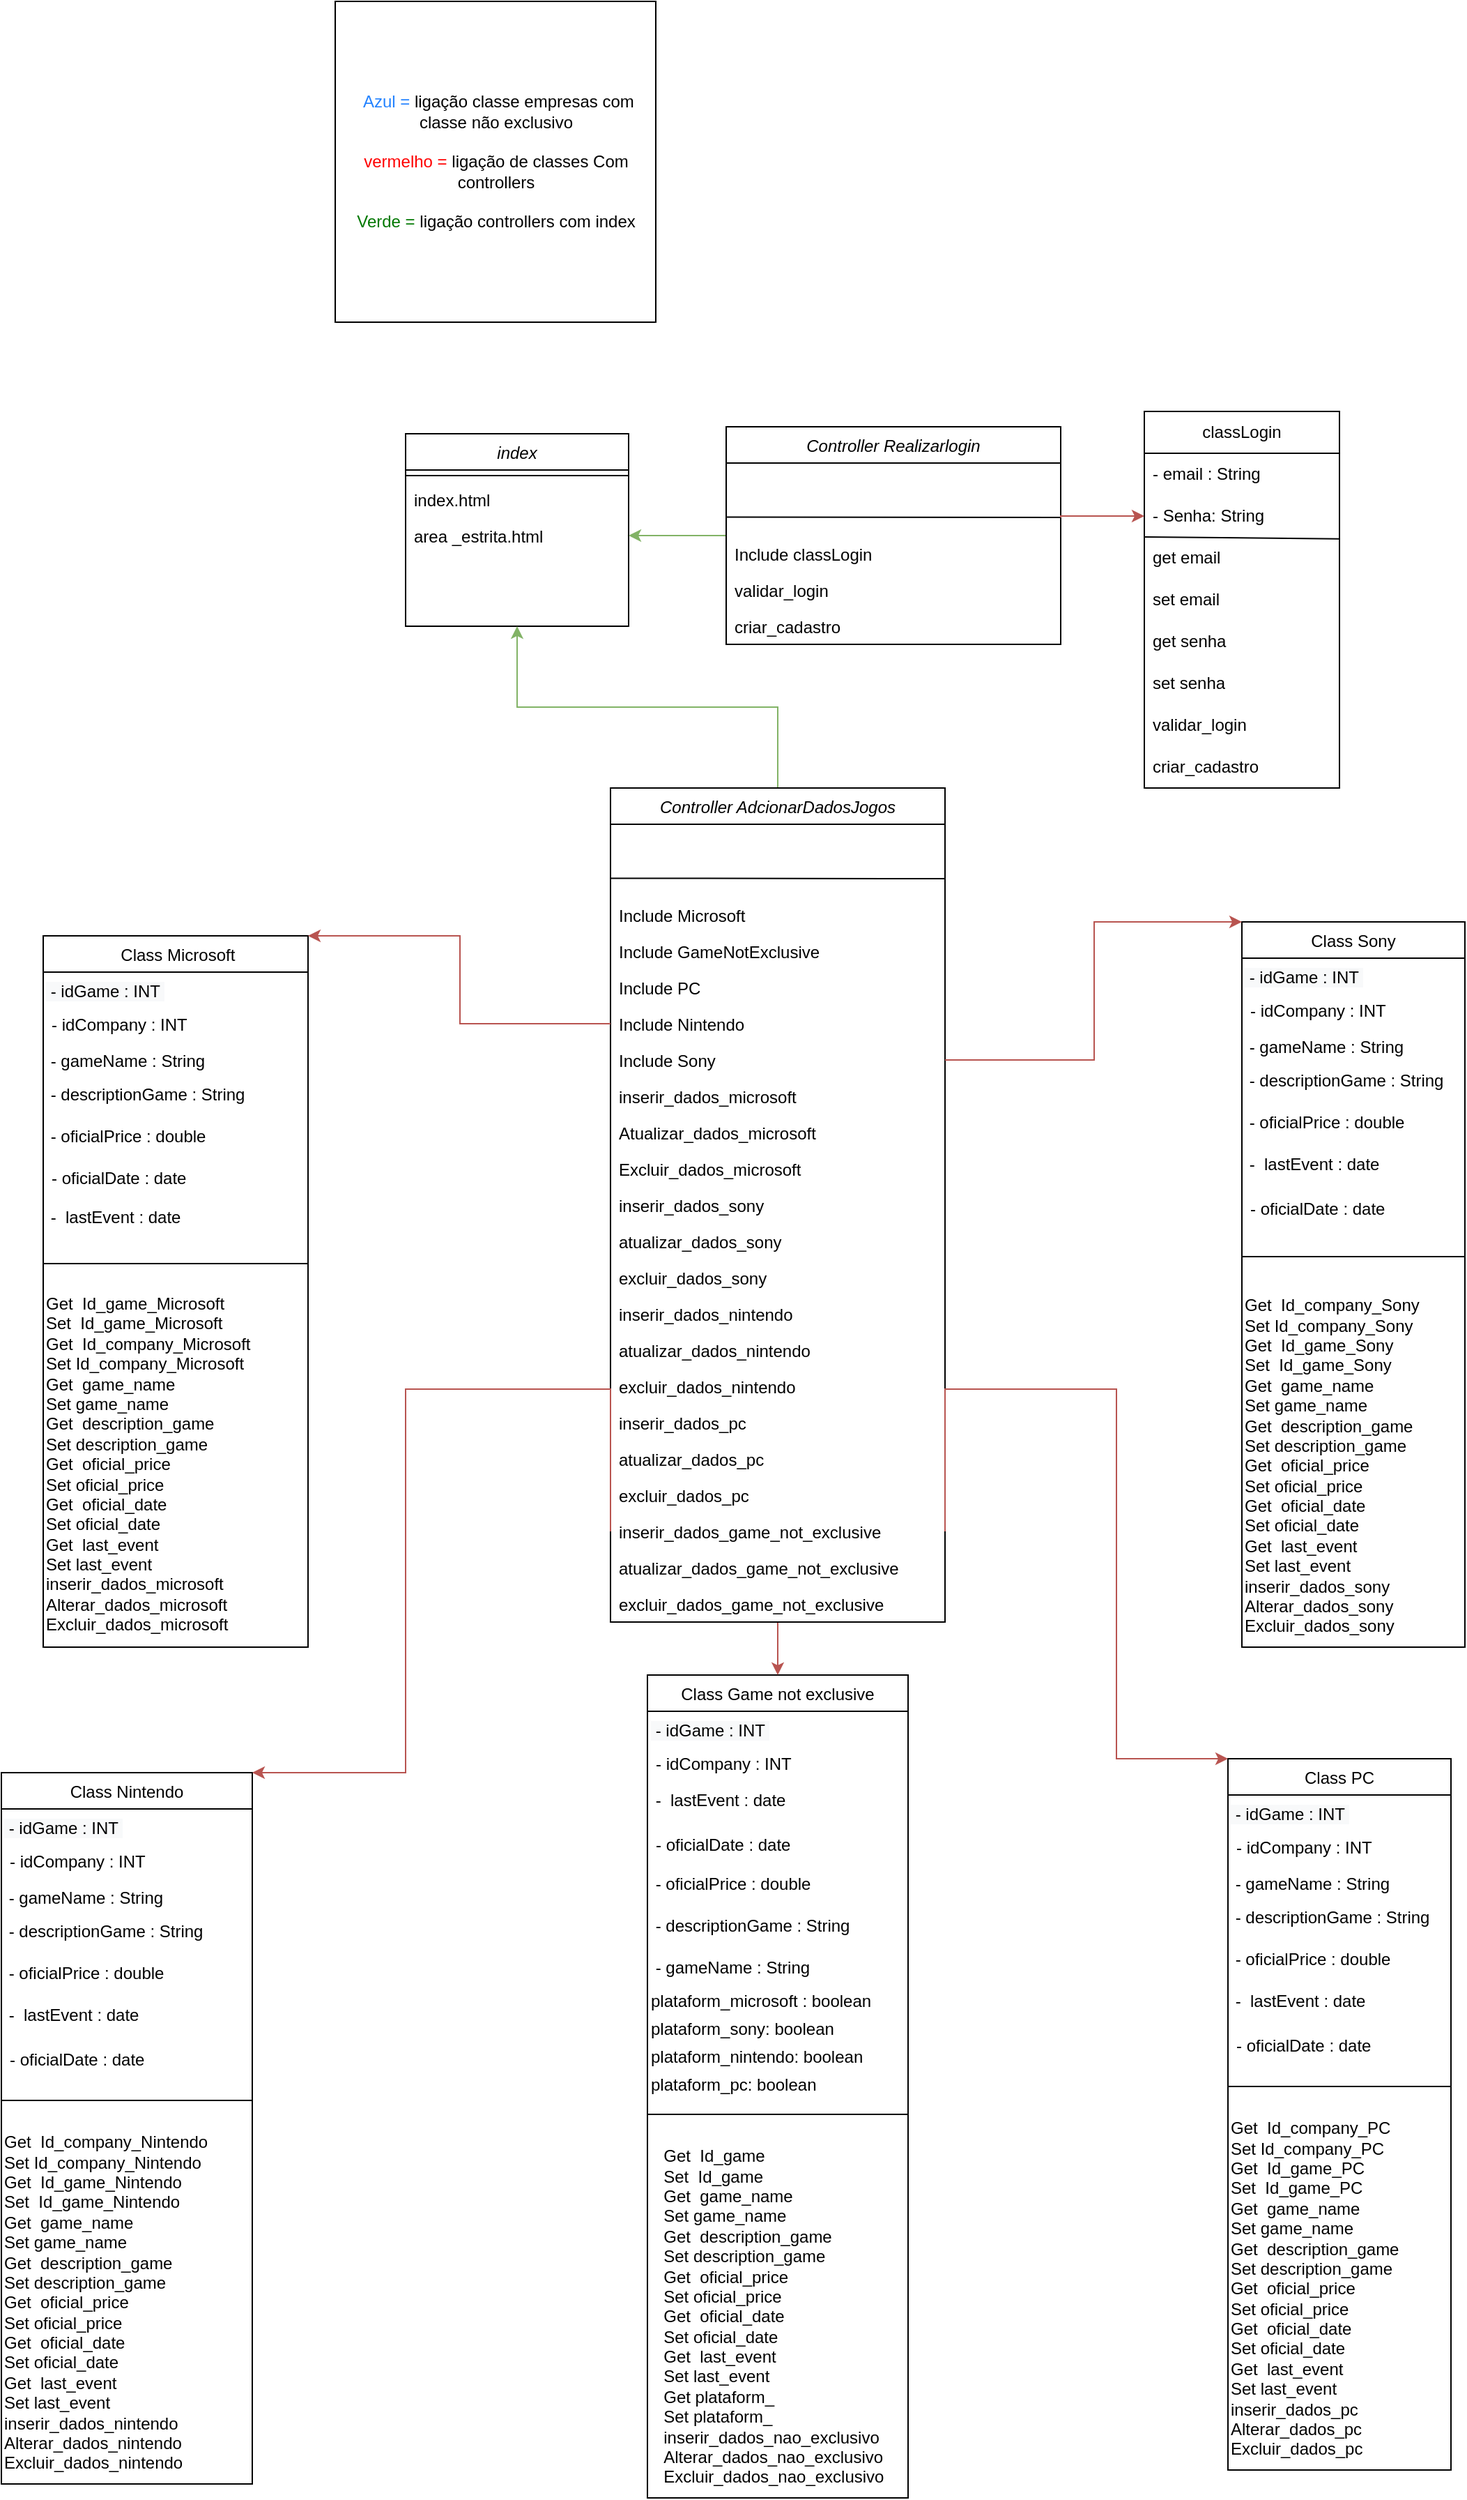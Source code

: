 <mxfile version="21.2.3" type="device">
  <diagram id="C5RBs43oDa-KdzZeNtuy" name="Page-1">
    <mxGraphModel dx="1434" dy="1965" grid="1" gridSize="10" guides="1" tooltips="1" connect="1" arrows="1" fold="1" page="1" pageScale="1" pageWidth="827" pageHeight="1169" math="0" shadow="0">
      <root>
        <mxCell id="WIyWlLk6GJQsqaUBKTNV-0" />
        <mxCell id="WIyWlLk6GJQsqaUBKTNV-1" parent="WIyWlLk6GJQsqaUBKTNV-0" />
        <mxCell id="zkfFHV4jXpPFQw0GAbJ--0" value="index" style="swimlane;fontStyle=2;align=center;verticalAlign=top;childLayout=stackLayout;horizontal=1;startSize=26;horizontalStack=0;resizeParent=1;resizeLast=0;collapsible=1;marginBottom=0;rounded=0;shadow=0;strokeWidth=1;" parent="WIyWlLk6GJQsqaUBKTNV-1" vertex="1">
          <mxGeometry x="680" y="-800" width="160" height="138" as="geometry">
            <mxRectangle x="860" y="-858" width="160" height="26" as="alternateBounds" />
          </mxGeometry>
        </mxCell>
        <mxCell id="zkfFHV4jXpPFQw0GAbJ--4" value="" style="line;html=1;strokeWidth=1;align=left;verticalAlign=middle;spacingTop=-1;spacingLeft=3;spacingRight=3;rotatable=0;labelPosition=right;points=[];portConstraint=eastwest;" parent="zkfFHV4jXpPFQw0GAbJ--0" vertex="1">
          <mxGeometry y="26" width="160" height="8" as="geometry" />
        </mxCell>
        <mxCell id="zkfFHV4jXpPFQw0GAbJ--5" value="index.html" style="text;align=left;verticalAlign=top;spacingLeft=4;spacingRight=4;overflow=hidden;rotatable=0;points=[[0,0.5],[1,0.5]];portConstraint=eastwest;" parent="zkfFHV4jXpPFQw0GAbJ--0" vertex="1">
          <mxGeometry y="34" width="160" height="26" as="geometry" />
        </mxCell>
        <mxCell id="YyFuCEUgJkDw3uB3olMP-6" value="area _estrita.html" style="text;align=left;verticalAlign=top;spacingLeft=4;spacingRight=4;overflow=hidden;rotatable=0;points=[[0,0.5],[1,0.5]];portConstraint=eastwest;" parent="zkfFHV4jXpPFQw0GAbJ--0" vertex="1">
          <mxGeometry y="60" width="160" height="26" as="geometry" />
        </mxCell>
        <mxCell id="zkfFHV4jXpPFQw0GAbJ--6" value=" Class Microsoft&#xa;" style="swimlane;fontStyle=0;align=center;verticalAlign=top;childLayout=stackLayout;horizontal=1;startSize=26;horizontalStack=0;resizeParent=1;resizeLast=0;collapsible=1;marginBottom=0;rounded=0;shadow=0;strokeWidth=1;" parent="WIyWlLk6GJQsqaUBKTNV-1" vertex="1">
          <mxGeometry x="420" y="-440" width="190" height="510" as="geometry">
            <mxRectangle x="40" y="360" width="160" height="26" as="alternateBounds" />
          </mxGeometry>
        </mxCell>
        <mxCell id="mYd6lBIoJjma-zOiciX0-0" value="&lt;span style=&quot;background-color: rgb(248, 249, 250);&quot;&gt;&amp;nbsp;- idGame : INT&amp;nbsp;&lt;/span&gt;" style="text;whiteSpace=wrap;html=1;fontColor=#000000;" parent="zkfFHV4jXpPFQw0GAbJ--6" vertex="1">
          <mxGeometry y="26" width="190" height="24" as="geometry" />
        </mxCell>
        <mxCell id="zkfFHV4jXpPFQw0GAbJ--7" value="- idCompany : INT" style="text;align=left;verticalAlign=top;spacingLeft=4;spacingRight=4;overflow=hidden;rotatable=0;points=[[0,0.5],[1,0.5]];portConstraint=eastwest;fontColor=#000000;" parent="zkfFHV4jXpPFQw0GAbJ--6" vertex="1">
          <mxGeometry y="50" width="190" height="26" as="geometry" />
        </mxCell>
        <mxCell id="mYd6lBIoJjma-zOiciX0-1" value="&amp;nbsp;- gameName : String" style="text;whiteSpace=wrap;html=1;fontColor=#000000;" parent="zkfFHV4jXpPFQw0GAbJ--6" vertex="1">
          <mxGeometry y="76" width="190" height="24" as="geometry" />
        </mxCell>
        <mxCell id="mYd6lBIoJjma-zOiciX0-2" value="&amp;nbsp;- descriptionGame : String" style="text;whiteSpace=wrap;html=1;fontColor=#000000;" parent="zkfFHV4jXpPFQw0GAbJ--6" vertex="1">
          <mxGeometry y="100" width="190" height="30" as="geometry" />
        </mxCell>
        <mxCell id="mYd6lBIoJjma-zOiciX0-3" value="&amp;nbsp;- oficialPrice : double" style="text;whiteSpace=wrap;html=1;fontColor=#000000;" parent="zkfFHV4jXpPFQw0GAbJ--6" vertex="1">
          <mxGeometry y="130" width="190" height="30" as="geometry" />
        </mxCell>
        <mxCell id="qZKDS2YTZpVm7oDBLpfX-6" value="- oficialDate : date" style="text;align=left;verticalAlign=top;spacingLeft=4;spacingRight=4;overflow=hidden;rotatable=0;points=[[0,0.5],[1,0.5]];portConstraint=eastwest;rounded=0;shadow=0;html=0;" parent="zkfFHV4jXpPFQw0GAbJ--6" vertex="1">
          <mxGeometry y="160" width="190" height="28" as="geometry" />
        </mxCell>
        <mxCell id="qZKDS2YTZpVm7oDBLpfX-7" value="&amp;nbsp;-&amp;nbsp; lastEvent : date" style="text;whiteSpace=wrap;html=1;fontColor=#000000;" parent="zkfFHV4jXpPFQw0GAbJ--6" vertex="1">
          <mxGeometry y="188" width="190" height="32" as="geometry" />
        </mxCell>
        <mxCell id="zkfFHV4jXpPFQw0GAbJ--9" value="&lt;br&gt;&lt;br&gt;" style="line;html=1;strokeWidth=1;align=left;verticalAlign=middle;spacingTop=-1;spacingLeft=3;spacingRight=3;rotatable=0;labelPosition=right;points=[];portConstraint=eastwest;" parent="zkfFHV4jXpPFQw0GAbJ--6" vertex="1">
          <mxGeometry y="220" width="190" height="30" as="geometry" />
        </mxCell>
        <mxCell id="qZKDS2YTZpVm7oDBLpfX-44" value="Get&amp;nbsp; Id_game_Microsoft&amp;nbsp;&lt;br style=&quot;border-color: var(--border-color);&quot;&gt;Set&amp;nbsp; Id_game_Microsoft&lt;br&gt;Get&amp;nbsp; Id_company_Microsoft&amp;nbsp;&lt;br&gt;Set Id_company_Microsoft&lt;br&gt;Get&amp;nbsp; game_name&amp;nbsp;&lt;br&gt;Set game_name&lt;br&gt;Get&amp;nbsp; description_game&amp;nbsp;&lt;br&gt;Set description_game&lt;br&gt;Get&amp;nbsp; oficial_price&lt;br&gt;Set oficial_price&lt;br&gt;Get&amp;nbsp; oficial_date&lt;br&gt;Set oficial_date&lt;br&gt;Get&amp;nbsp; last_event&amp;nbsp;&lt;br&gt;Set last_event&amp;nbsp;&lt;br&gt;inserir_dados_microsoft&lt;br&gt;Alterar_dados_microsoft&amp;nbsp;&lt;br&gt;Excluir_dados_microsoft&amp;nbsp;&amp;nbsp;&lt;br&gt;&amp;nbsp;" style="text;whiteSpace=wrap;html=1;fontColor=#000000;" parent="zkfFHV4jXpPFQw0GAbJ--6" vertex="1">
          <mxGeometry y="250" width="190" height="260" as="geometry" />
        </mxCell>
        <mxCell id="mYd6lBIoJjma-zOiciX0-5" value="Class Sony" style="swimlane;fontStyle=0;align=center;verticalAlign=top;childLayout=stackLayout;horizontal=1;startSize=26;horizontalStack=0;resizeParent=1;resizeLast=0;collapsible=1;marginBottom=0;rounded=0;shadow=0;strokeWidth=1;whiteSpace=wrap;" parent="WIyWlLk6GJQsqaUBKTNV-1" vertex="1">
          <mxGeometry x="1280" y="-450" width="160" height="520" as="geometry">
            <mxRectangle x="40" y="360" width="160" height="26" as="alternateBounds" />
          </mxGeometry>
        </mxCell>
        <mxCell id="YyFuCEUgJkDw3uB3olMP-69" value="&lt;span style=&quot;background-color: rgb(248, 249, 250);&quot;&gt;&amp;nbsp;- idGame : INT&amp;nbsp;&lt;/span&gt;" style="text;whiteSpace=wrap;html=1;fontColor=#000000;" parent="mYd6lBIoJjma-zOiciX0-5" vertex="1">
          <mxGeometry y="26" width="160" height="24" as="geometry" />
        </mxCell>
        <mxCell id="YyFuCEUgJkDw3uB3olMP-70" value="- idCompany : INT" style="text;align=left;verticalAlign=top;spacingLeft=4;spacingRight=4;overflow=hidden;rotatable=0;points=[[0,0.5],[1,0.5]];portConstraint=eastwest;fontColor=#000000;" parent="mYd6lBIoJjma-zOiciX0-5" vertex="1">
          <mxGeometry y="50" width="160" height="26" as="geometry" />
        </mxCell>
        <mxCell id="YyFuCEUgJkDw3uB3olMP-71" value="&amp;nbsp;- gameName : String" style="text;whiteSpace=wrap;html=1;fontColor=#000000;" parent="mYd6lBIoJjma-zOiciX0-5" vertex="1">
          <mxGeometry y="76" width="160" height="24" as="geometry" />
        </mxCell>
        <mxCell id="YyFuCEUgJkDw3uB3olMP-72" value="&amp;nbsp;- descriptionGame : String" style="text;whiteSpace=wrap;html=1;fontColor=#000000;" parent="mYd6lBIoJjma-zOiciX0-5" vertex="1">
          <mxGeometry y="100" width="160" height="30" as="geometry" />
        </mxCell>
        <mxCell id="YyFuCEUgJkDw3uB3olMP-73" value="&amp;nbsp;- oficialPrice : double" style="text;whiteSpace=wrap;html=1;fontColor=#000000;" parent="mYd6lBIoJjma-zOiciX0-5" vertex="1">
          <mxGeometry y="130" width="160" height="30" as="geometry" />
        </mxCell>
        <mxCell id="YyFuCEUgJkDw3uB3olMP-75" value="&amp;nbsp;-&amp;nbsp; lastEvent : date" style="text;whiteSpace=wrap;html=1;fontColor=#000000;" parent="mYd6lBIoJjma-zOiciX0-5" vertex="1">
          <mxGeometry y="160" width="160" height="32" as="geometry" />
        </mxCell>
        <mxCell id="YyFuCEUgJkDw3uB3olMP-74" value="- oficialDate : date" style="text;align=left;verticalAlign=top;spacingLeft=4;spacingRight=4;overflow=hidden;rotatable=0;points=[[0,0.5],[1,0.5]];portConstraint=eastwest;rounded=0;shadow=0;html=0;" parent="mYd6lBIoJjma-zOiciX0-5" vertex="1">
          <mxGeometry y="192" width="160" height="28" as="geometry" />
        </mxCell>
        <mxCell id="mYd6lBIoJjma-zOiciX0-13" value="" style="line;html=1;strokeWidth=1;align=left;verticalAlign=middle;spacingTop=-1;spacingLeft=3;spacingRight=3;rotatable=0;labelPosition=right;points=[];portConstraint=eastwest;" parent="mYd6lBIoJjma-zOiciX0-5" vertex="1">
          <mxGeometry y="220" width="160" height="40" as="geometry" />
        </mxCell>
        <mxCell id="qZKDS2YTZpVm7oDBLpfX-45" value="&lt;span style=&quot;color: rgb(0, 0, 0);&quot;&gt;Get&amp;nbsp; Id_company_Sony&amp;nbsp;&lt;/span&gt;&lt;br style=&quot;color: rgb(0, 0, 0);&quot;&gt;&lt;span style=&quot;color: rgb(0, 0, 0);&quot;&gt;Set Id_company_Sony&lt;/span&gt;&lt;br style=&quot;color: rgb(0, 0, 0);&quot;&gt;&lt;span style=&quot;color: rgb(0, 0, 0);&quot;&gt;Get&amp;nbsp; Id_game_Sony&amp;nbsp;&lt;/span&gt;&lt;br style=&quot;color: rgb(0, 0, 0);&quot;&gt;&lt;span style=&quot;color: rgb(0, 0, 0);&quot;&gt;Set&amp;nbsp; Id_game_Sony&lt;/span&gt;&lt;br style=&quot;color: rgb(0, 0, 0);&quot;&gt;&lt;span style=&quot;color: rgb(0, 0, 0);&quot;&gt;Get&amp;nbsp; game_name&amp;nbsp;&lt;/span&gt;&lt;br style=&quot;color: rgb(0, 0, 0);&quot;&gt;&lt;span style=&quot;color: rgb(0, 0, 0);&quot;&gt;Set game_name&lt;/span&gt;&lt;br style=&quot;color: rgb(0, 0, 0);&quot;&gt;&lt;span style=&quot;color: rgb(0, 0, 0);&quot;&gt;Get&amp;nbsp; description_game&amp;nbsp;&lt;/span&gt;&lt;br style=&quot;color: rgb(0, 0, 0);&quot;&gt;&lt;span style=&quot;color: rgb(0, 0, 0);&quot;&gt;Set description_game&lt;/span&gt;&lt;br style=&quot;color: rgb(0, 0, 0);&quot;&gt;&lt;span style=&quot;color: rgb(0, 0, 0);&quot;&gt;Get&amp;nbsp; oficial_price&lt;/span&gt;&lt;br style=&quot;color: rgb(0, 0, 0);&quot;&gt;&lt;span style=&quot;color: rgb(0, 0, 0);&quot;&gt;Set oficial_price&lt;/span&gt;&lt;br style=&quot;color: rgb(0, 0, 0);&quot;&gt;&lt;span style=&quot;color: rgb(0, 0, 0);&quot;&gt;Get&amp;nbsp; oficial_date&lt;/span&gt;&lt;br style=&quot;color: rgb(0, 0, 0);&quot;&gt;&lt;span style=&quot;color: rgb(0, 0, 0);&quot;&gt;Set oficial_date&lt;/span&gt;&lt;br style=&quot;color: rgb(0, 0, 0);&quot;&gt;&lt;span style=&quot;color: rgb(0, 0, 0);&quot;&gt;Get&amp;nbsp; last_event&amp;nbsp;&lt;/span&gt;&lt;br style=&quot;color: rgb(0, 0, 0);&quot;&gt;&lt;span style=&quot;color: rgb(0, 0, 0);&quot;&gt;Set last_event&amp;nbsp;&lt;/span&gt;&amp;nbsp;&lt;br&gt;&lt;span style=&quot;color: rgb(0, 0, 0);&quot;&gt;inserir_dados_sony&lt;br&gt;&lt;/span&gt;&lt;font color=&quot;#000000&quot;&gt;Alterar_dados_sony&lt;br style=&quot;border-color: var(--border-color);&quot;&gt;&lt;/font&gt;&lt;span style=&quot;color: rgb(0, 0, 0);&quot;&gt;Excluir_dados_sony&amp;nbsp;&amp;nbsp;&lt;/span&gt;&lt;span style=&quot;color: rgb(0, 0, 0);&quot;&gt;&lt;br&gt;&lt;/span&gt;" style="text;html=1;align=left;verticalAlign=middle;resizable=0;points=[];autosize=1;strokeColor=none;fillColor=none;fontSize=12;fontColor=#007800;" parent="mYd6lBIoJjma-zOiciX0-5" vertex="1">
          <mxGeometry y="260" width="160" height="260" as="geometry" />
        </mxCell>
        <mxCell id="mYd6lBIoJjma-zOiciX0-14" value="Class PC&#xa;" style="swimlane;fontStyle=0;align=center;verticalAlign=top;childLayout=stackLayout;horizontal=1;startSize=26;horizontalStack=0;resizeParent=1;resizeLast=0;collapsible=1;marginBottom=0;rounded=0;shadow=0;strokeWidth=1;" parent="WIyWlLk6GJQsqaUBKTNV-1" vertex="1">
          <mxGeometry x="1270" y="150" width="160" height="510" as="geometry">
            <mxRectangle x="40" y="360" width="160" height="26" as="alternateBounds" />
          </mxGeometry>
        </mxCell>
        <mxCell id="Riz4VqSWYyMeKuzfUu8n-0" value="&lt;span style=&quot;background-color: rgb(248, 249, 250);&quot;&gt;&amp;nbsp;- idGame : INT&amp;nbsp;&lt;/span&gt;" style="text;whiteSpace=wrap;html=1;fontColor=#000000;" parent="mYd6lBIoJjma-zOiciX0-14" vertex="1">
          <mxGeometry y="26" width="160" height="24" as="geometry" />
        </mxCell>
        <mxCell id="Riz4VqSWYyMeKuzfUu8n-1" value="- idCompany : INT" style="text;align=left;verticalAlign=top;spacingLeft=4;spacingRight=4;overflow=hidden;rotatable=0;points=[[0,0.5],[1,0.5]];portConstraint=eastwest;fontColor=#000000;" parent="mYd6lBIoJjma-zOiciX0-14" vertex="1">
          <mxGeometry y="50" width="160" height="26" as="geometry" />
        </mxCell>
        <mxCell id="Riz4VqSWYyMeKuzfUu8n-2" value="&amp;nbsp;- gameName : String" style="text;whiteSpace=wrap;html=1;fontColor=#000000;" parent="mYd6lBIoJjma-zOiciX0-14" vertex="1">
          <mxGeometry y="76" width="160" height="24" as="geometry" />
        </mxCell>
        <mxCell id="Riz4VqSWYyMeKuzfUu8n-3" value="&amp;nbsp;- descriptionGame : String" style="text;whiteSpace=wrap;html=1;fontColor=#000000;" parent="mYd6lBIoJjma-zOiciX0-14" vertex="1">
          <mxGeometry y="100" width="160" height="30" as="geometry" />
        </mxCell>
        <mxCell id="Riz4VqSWYyMeKuzfUu8n-4" value="&amp;nbsp;- oficialPrice : double" style="text;whiteSpace=wrap;html=1;fontColor=#000000;" parent="mYd6lBIoJjma-zOiciX0-14" vertex="1">
          <mxGeometry y="130" width="160" height="30" as="geometry" />
        </mxCell>
        <mxCell id="Riz4VqSWYyMeKuzfUu8n-6" value="&amp;nbsp;-&amp;nbsp; lastEvent : date" style="text;whiteSpace=wrap;html=1;fontColor=#000000;" parent="mYd6lBIoJjma-zOiciX0-14" vertex="1">
          <mxGeometry y="160" width="160" height="32" as="geometry" />
        </mxCell>
        <mxCell id="Riz4VqSWYyMeKuzfUu8n-5" value="- oficialDate : date" style="text;align=left;verticalAlign=top;spacingLeft=4;spacingRight=4;overflow=hidden;rotatable=0;points=[[0,0.5],[1,0.5]];portConstraint=eastwest;rounded=0;shadow=0;html=0;" parent="mYd6lBIoJjma-zOiciX0-14" vertex="1">
          <mxGeometry y="192" width="160" height="28" as="geometry" />
        </mxCell>
        <mxCell id="mYd6lBIoJjma-zOiciX0-22" value="" style="line;html=1;strokeWidth=1;align=left;verticalAlign=middle;spacingTop=-1;spacingLeft=3;spacingRight=3;rotatable=0;labelPosition=right;points=[];portConstraint=eastwest;" parent="mYd6lBIoJjma-zOiciX0-14" vertex="1">
          <mxGeometry y="220" width="160" height="30" as="geometry" />
        </mxCell>
        <mxCell id="qZKDS2YTZpVm7oDBLpfX-49" value="&lt;span style=&quot;color: rgb(0, 0, 0);&quot;&gt;Get&amp;nbsp; Id_company_PC&amp;nbsp;&lt;/span&gt;&lt;br style=&quot;color: rgb(0, 0, 0);&quot;&gt;&lt;span style=&quot;color: rgb(0, 0, 0);&quot;&gt;Set Id_company_PC&lt;/span&gt;&lt;br style=&quot;color: rgb(0, 0, 0);&quot;&gt;&lt;span style=&quot;color: rgb(0, 0, 0);&quot;&gt;Get&amp;nbsp; Id_game_PC&amp;nbsp;&lt;/span&gt;&lt;br style=&quot;color: rgb(0, 0, 0);&quot;&gt;&lt;span style=&quot;color: rgb(0, 0, 0);&quot;&gt;Set&amp;nbsp; Id_game_PC&lt;/span&gt;&lt;br style=&quot;color: rgb(0, 0, 0);&quot;&gt;&lt;span style=&quot;color: rgb(0, 0, 0);&quot;&gt;Get&amp;nbsp; game_name&amp;nbsp;&lt;/span&gt;&lt;br style=&quot;color: rgb(0, 0, 0);&quot;&gt;&lt;span style=&quot;color: rgb(0, 0, 0);&quot;&gt;Set game_name&lt;/span&gt;&lt;br style=&quot;color: rgb(0, 0, 0);&quot;&gt;&lt;span style=&quot;color: rgb(0, 0, 0);&quot;&gt;Get&amp;nbsp; description_game&amp;nbsp;&lt;/span&gt;&lt;br style=&quot;color: rgb(0, 0, 0);&quot;&gt;&lt;span style=&quot;color: rgb(0, 0, 0);&quot;&gt;Set description_game&lt;/span&gt;&lt;br style=&quot;color: rgb(0, 0, 0);&quot;&gt;&lt;span style=&quot;color: rgb(0, 0, 0);&quot;&gt;Get&amp;nbsp; oficial_price&lt;/span&gt;&lt;br style=&quot;color: rgb(0, 0, 0);&quot;&gt;&lt;span style=&quot;color: rgb(0, 0, 0);&quot;&gt;Set oficial_price&lt;/span&gt;&lt;br style=&quot;color: rgb(0, 0, 0);&quot;&gt;&lt;span style=&quot;color: rgb(0, 0, 0);&quot;&gt;Get&amp;nbsp; oficial_date&lt;/span&gt;&lt;br style=&quot;color: rgb(0, 0, 0);&quot;&gt;&lt;span style=&quot;color: rgb(0, 0, 0);&quot;&gt;Set oficial_date&lt;/span&gt;&lt;br style=&quot;color: rgb(0, 0, 0);&quot;&gt;&lt;span style=&quot;color: rgb(0, 0, 0);&quot;&gt;Get&amp;nbsp; last_event&amp;nbsp;&lt;/span&gt;&lt;br style=&quot;color: rgb(0, 0, 0);&quot;&gt;&lt;span style=&quot;color: rgb(0, 0, 0);&quot;&gt;Set last_event&amp;nbsp;&lt;/span&gt;&amp;nbsp;&lt;br&gt;&lt;font color=&quot;#000000&quot;&gt;inserir_dados_pc&lt;/font&gt;&lt;br&gt;&lt;span style=&quot;color: rgb(0, 0, 0);&quot;&gt;Alterar_dados_pc&lt;/span&gt;&lt;br style=&quot;border-color: var(--border-color); color: rgb(0, 0, 0);&quot;&gt;&lt;span style=&quot;color: rgb(0, 0, 0);&quot;&gt;Excluir_dados_pc&amp;nbsp;&amp;nbsp;&lt;/span&gt;&lt;span style=&quot;color: rgb(0, 0, 0);&quot;&gt;&lt;br&gt;&lt;/span&gt;" style="text;html=1;align=left;verticalAlign=middle;resizable=0;points=[];autosize=1;strokeColor=none;fillColor=none;fontSize=12;fontColor=#007800;" parent="mYd6lBIoJjma-zOiciX0-14" vertex="1">
          <mxGeometry y="250" width="160" height="260" as="geometry" />
        </mxCell>
        <mxCell id="qZKDS2YTZpVm7oDBLpfX-10" value="Class Game not exclusive" style="swimlane;fontStyle=0;align=center;verticalAlign=top;childLayout=stackLayout;horizontal=1;startSize=26;horizontalStack=0;resizeParent=1;resizeLast=0;collapsible=1;marginBottom=0;rounded=0;shadow=0;strokeWidth=1;" parent="WIyWlLk6GJQsqaUBKTNV-1" vertex="1">
          <mxGeometry x="853.5" y="90" width="187" height="590" as="geometry">
            <mxRectangle x="730" y="-80" width="160" height="26" as="alternateBounds" />
          </mxGeometry>
        </mxCell>
        <mxCell id="Riz4VqSWYyMeKuzfUu8n-14" value="&lt;span style=&quot;background-color: rgb(248, 249, 250);&quot;&gt;&amp;nbsp;- idGame : INT&amp;nbsp;&lt;/span&gt;" style="text;whiteSpace=wrap;html=1;fontColor=#000000;" parent="qZKDS2YTZpVm7oDBLpfX-10" vertex="1">
          <mxGeometry y="26" width="187" height="24" as="geometry" />
        </mxCell>
        <mxCell id="Riz4VqSWYyMeKuzfUu8n-15" value="- idCompany : INT" style="text;align=left;verticalAlign=top;spacingLeft=4;spacingRight=4;overflow=hidden;rotatable=0;points=[[0,0.5],[1,0.5]];portConstraint=eastwest;fontColor=#000000;" parent="qZKDS2YTZpVm7oDBLpfX-10" vertex="1">
          <mxGeometry y="50" width="187" height="26" as="geometry" />
        </mxCell>
        <mxCell id="Riz4VqSWYyMeKuzfUu8n-20" value="&amp;nbsp;-&amp;nbsp; lastEvent : date" style="text;whiteSpace=wrap;html=1;fontColor=#000000;" parent="qZKDS2YTZpVm7oDBLpfX-10" vertex="1">
          <mxGeometry y="76" width="187" height="32" as="geometry" />
        </mxCell>
        <mxCell id="Riz4VqSWYyMeKuzfUu8n-19" value="- oficialDate : date" style="text;align=left;verticalAlign=top;spacingLeft=4;spacingRight=4;overflow=hidden;rotatable=0;points=[[0,0.5],[1,0.5]];portConstraint=eastwest;rounded=0;shadow=0;html=0;" parent="qZKDS2YTZpVm7oDBLpfX-10" vertex="1">
          <mxGeometry y="108" width="187" height="28" as="geometry" />
        </mxCell>
        <mxCell id="Riz4VqSWYyMeKuzfUu8n-18" value="&amp;nbsp;- oficialPrice : double" style="text;whiteSpace=wrap;html=1;fontColor=#000000;" parent="qZKDS2YTZpVm7oDBLpfX-10" vertex="1">
          <mxGeometry y="136" width="187" height="30" as="geometry" />
        </mxCell>
        <mxCell id="Riz4VqSWYyMeKuzfUu8n-17" value="&amp;nbsp;- descriptionGame : String" style="text;whiteSpace=wrap;html=1;fontColor=#000000;" parent="qZKDS2YTZpVm7oDBLpfX-10" vertex="1">
          <mxGeometry y="166" width="187" height="30" as="geometry" />
        </mxCell>
        <mxCell id="Riz4VqSWYyMeKuzfUu8n-16" value="&amp;nbsp;- gameName : String" style="text;whiteSpace=wrap;html=1;fontColor=#000000;" parent="qZKDS2YTZpVm7oDBLpfX-10" vertex="1">
          <mxGeometry y="196" width="187" height="24" as="geometry" />
        </mxCell>
        <mxCell id="qZKDS2YTZpVm7oDBLpfX-40" value="plataform_microsoft : boolean" style="text;whiteSpace=wrap;html=1;fontColor=#000000;" parent="qZKDS2YTZpVm7oDBLpfX-10" vertex="1">
          <mxGeometry y="220" width="187" height="20" as="geometry" />
        </mxCell>
        <mxCell id="NZdVa_XI40s3r7Bhednm-0" value="plataform_sony: boolean" style="text;whiteSpace=wrap;html=1;fontColor=#000000;" vertex="1" parent="qZKDS2YTZpVm7oDBLpfX-10">
          <mxGeometry y="240" width="187" height="20" as="geometry" />
        </mxCell>
        <mxCell id="NZdVa_XI40s3r7Bhednm-1" value="plataform_nintendo:&amp;nbsp;boolean" style="text;whiteSpace=wrap;html=1;fontColor=#000000;" vertex="1" parent="qZKDS2YTZpVm7oDBLpfX-10">
          <mxGeometry y="260" width="187" height="20" as="geometry" />
        </mxCell>
        <mxCell id="NZdVa_XI40s3r7Bhednm-2" value="plataform_pc: boolean" style="text;whiteSpace=wrap;html=1;fontColor=#000000;" vertex="1" parent="qZKDS2YTZpVm7oDBLpfX-10">
          <mxGeometry y="280" width="187" height="20" as="geometry" />
        </mxCell>
        <mxCell id="qZKDS2YTZpVm7oDBLpfX-18" value="" style="line;html=1;strokeWidth=1;align=left;verticalAlign=middle;spacingTop=-1;spacingLeft=3;spacingRight=3;rotatable=0;labelPosition=right;points=[];portConstraint=eastwest;" parent="qZKDS2YTZpVm7oDBLpfX-10" vertex="1">
          <mxGeometry y="300" width="187" height="30" as="geometry" />
        </mxCell>
        <mxCell id="qZKDS2YTZpVm7oDBLpfX-50" value="&lt;div style=&quot;text-align: left;&quot;&gt;&lt;span style=&quot;color: rgb(0, 0, 0); background-color: initial;&quot;&gt;Get&amp;nbsp; Id_game&amp;nbsp;&lt;/span&gt;&lt;/div&gt;&lt;span style=&quot;color: rgb(0, 0, 0);&quot;&gt;&lt;div style=&quot;text-align: left;&quot;&gt;&lt;span style=&quot;background-color: initial;&quot;&gt;Set&amp;nbsp; Id_game&lt;/span&gt;&lt;/div&gt;&lt;/span&gt;&lt;div style=&quot;text-align: left;&quot;&gt;&lt;span style=&quot;color: rgb(0, 0, 0); background-color: initial;&quot;&gt;Get&amp;nbsp; game_name&amp;nbsp;&lt;/span&gt;&lt;/div&gt;&lt;span style=&quot;color: rgb(0, 0, 0);&quot;&gt;&lt;div style=&quot;text-align: left;&quot;&gt;&lt;span style=&quot;background-color: initial;&quot;&gt;Set game_name&lt;/span&gt;&lt;/div&gt;&lt;/span&gt;&lt;span style=&quot;color: rgb(0, 0, 0);&quot;&gt;&lt;div style=&quot;text-align: left;&quot;&gt;&lt;span style=&quot;background-color: initial;&quot;&gt;Get&amp;nbsp; description_game&amp;nbsp;&lt;/span&gt;&lt;/div&gt;&lt;/span&gt;&lt;span style=&quot;color: rgb(0, 0, 0);&quot;&gt;&lt;div style=&quot;text-align: left;&quot;&gt;&lt;span style=&quot;background-color: initial;&quot;&gt;Set description_game&lt;/span&gt;&lt;/div&gt;&lt;/span&gt;&lt;span style=&quot;color: rgb(0, 0, 0);&quot;&gt;&lt;div style=&quot;text-align: left;&quot;&gt;&lt;span style=&quot;background-color: initial;&quot;&gt;Get&amp;nbsp; oficial_price&lt;/span&gt;&lt;/div&gt;&lt;/span&gt;&lt;span style=&quot;color: rgb(0, 0, 0);&quot;&gt;&lt;div style=&quot;text-align: left;&quot;&gt;&lt;span style=&quot;background-color: initial;&quot;&gt;Set oficial_price&lt;/span&gt;&lt;/div&gt;&lt;/span&gt;&lt;span style=&quot;color: rgb(0, 0, 0);&quot;&gt;&lt;div style=&quot;text-align: left;&quot;&gt;&lt;span style=&quot;background-color: initial;&quot;&gt;Get&amp;nbsp; oficial_date&lt;/span&gt;&lt;/div&gt;&lt;/span&gt;&lt;span style=&quot;color: rgb(0, 0, 0);&quot;&gt;&lt;div style=&quot;text-align: left;&quot;&gt;&lt;span style=&quot;background-color: initial;&quot;&gt;Set oficial_date&lt;/span&gt;&lt;/div&gt;&lt;/span&gt;&lt;span style=&quot;color: rgb(0, 0, 0);&quot;&gt;&lt;div style=&quot;text-align: left;&quot;&gt;&lt;span style=&quot;background-color: initial;&quot;&gt;Get&amp;nbsp; last_event&amp;nbsp;&lt;/span&gt;&lt;/div&gt;&lt;/span&gt;&lt;span style=&quot;color: rgb(0, 0, 0);&quot;&gt;&lt;div style=&quot;text-align: left;&quot;&gt;&lt;span style=&quot;background-color: initial;&quot;&gt;Set last_event&amp;nbsp;&lt;/span&gt;&lt;span style=&quot;background-color: initial;&quot;&gt;&amp;nbsp;&lt;/span&gt;&lt;/div&gt;&lt;/span&gt;&lt;span style=&quot;color: rgb(0, 0, 0);&quot;&gt;&lt;div style=&quot;text-align: left;&quot;&gt;&lt;span style=&quot;background-color: initial;&quot;&gt;Get plataform_&lt;/span&gt;&lt;/div&gt;&lt;/span&gt;&lt;span style=&quot;color: rgb(0, 0, 0);&quot;&gt;&lt;div style=&quot;text-align: left;&quot;&gt;&lt;span style=&quot;background-color: initial;&quot;&gt;Set plataform_&lt;/span&gt;&lt;/div&gt;&lt;div style=&quot;text-align: left;&quot;&gt;&lt;span style=&quot;background-color: initial;&quot;&gt;inserir_dados_nao_exclusivo&lt;/span&gt;&lt;/div&gt;&lt;div style=&quot;text-align: left;&quot;&gt;Alterar_dados_nao_exclusivo&lt;br style=&quot;border-color: var(--border-color);&quot;&gt;&lt;span style=&quot;&quot;&gt;Excluir_dados_nao_exclusivo&amp;nbsp;&amp;nbsp;&lt;/span&gt;&lt;span style=&quot;background-color: initial;&quot;&gt;&lt;br&gt;&lt;/span&gt;&lt;/div&gt;&lt;/span&gt;" style="text;html=1;align=center;verticalAlign=middle;resizable=0;points=[];autosize=1;strokeColor=none;fillColor=none;fontSize=12;fontColor=#007800;" parent="qZKDS2YTZpVm7oDBLpfX-10" vertex="1">
          <mxGeometry y="330" width="187" height="260" as="geometry" />
        </mxCell>
        <mxCell id="qZKDS2YTZpVm7oDBLpfX-23" value="Class Nintendo" style="swimlane;fontStyle=0;align=center;verticalAlign=top;childLayout=stackLayout;horizontal=1;startSize=26;horizontalStack=0;resizeParent=1;resizeLast=0;collapsible=1;marginBottom=0;rounded=0;shadow=0;strokeWidth=1;" parent="WIyWlLk6GJQsqaUBKTNV-1" vertex="1">
          <mxGeometry x="390" y="160" width="180" height="510" as="geometry">
            <mxRectangle x="40" y="360" width="160" height="26" as="alternateBounds" />
          </mxGeometry>
        </mxCell>
        <mxCell id="Riz4VqSWYyMeKuzfUu8n-7" value="&lt;span style=&quot;background-color: rgb(248, 249, 250);&quot;&gt;&amp;nbsp;- idGame : INT&amp;nbsp;&lt;/span&gt;" style="text;whiteSpace=wrap;html=1;fontColor=#000000;" parent="qZKDS2YTZpVm7oDBLpfX-23" vertex="1">
          <mxGeometry y="26" width="180" height="24" as="geometry" />
        </mxCell>
        <mxCell id="Riz4VqSWYyMeKuzfUu8n-8" value="- idCompany : INT" style="text;align=left;verticalAlign=top;spacingLeft=4;spacingRight=4;overflow=hidden;rotatable=0;points=[[0,0.5],[1,0.5]];portConstraint=eastwest;fontColor=#000000;" parent="qZKDS2YTZpVm7oDBLpfX-23" vertex="1">
          <mxGeometry y="50" width="180" height="26" as="geometry" />
        </mxCell>
        <mxCell id="Riz4VqSWYyMeKuzfUu8n-9" value="&amp;nbsp;- gameName : String" style="text;whiteSpace=wrap;html=1;fontColor=#000000;" parent="qZKDS2YTZpVm7oDBLpfX-23" vertex="1">
          <mxGeometry y="76" width="180" height="24" as="geometry" />
        </mxCell>
        <mxCell id="Riz4VqSWYyMeKuzfUu8n-10" value="&amp;nbsp;- descriptionGame : String" style="text;whiteSpace=wrap;html=1;fontColor=#000000;" parent="qZKDS2YTZpVm7oDBLpfX-23" vertex="1">
          <mxGeometry y="100" width="180" height="30" as="geometry" />
        </mxCell>
        <mxCell id="Riz4VqSWYyMeKuzfUu8n-11" value="&amp;nbsp;- oficialPrice : double" style="text;whiteSpace=wrap;html=1;fontColor=#000000;" parent="qZKDS2YTZpVm7oDBLpfX-23" vertex="1">
          <mxGeometry y="130" width="180" height="30" as="geometry" />
        </mxCell>
        <mxCell id="Riz4VqSWYyMeKuzfUu8n-13" value="&amp;nbsp;-&amp;nbsp; lastEvent : date" style="text;whiteSpace=wrap;html=1;fontColor=#000000;" parent="qZKDS2YTZpVm7oDBLpfX-23" vertex="1">
          <mxGeometry y="160" width="180" height="32" as="geometry" />
        </mxCell>
        <mxCell id="Riz4VqSWYyMeKuzfUu8n-12" value="- oficialDate : date" style="text;align=left;verticalAlign=top;spacingLeft=4;spacingRight=4;overflow=hidden;rotatable=0;points=[[0,0.5],[1,0.5]];portConstraint=eastwest;rounded=0;shadow=0;html=0;" parent="qZKDS2YTZpVm7oDBLpfX-23" vertex="1">
          <mxGeometry y="192" width="180" height="28" as="geometry" />
        </mxCell>
        <mxCell id="qZKDS2YTZpVm7oDBLpfX-31" value="" style="line;html=1;strokeWidth=1;align=left;verticalAlign=middle;spacingTop=-1;spacingLeft=3;spacingRight=3;rotatable=0;labelPosition=right;points=[];portConstraint=eastwest;" parent="qZKDS2YTZpVm7oDBLpfX-23" vertex="1">
          <mxGeometry y="220" width="180" height="30" as="geometry" />
        </mxCell>
        <mxCell id="qZKDS2YTZpVm7oDBLpfX-48" value="&lt;span style=&quot;color: rgb(0, 0, 0);&quot;&gt;Get&amp;nbsp; Id_company_Nintendo&amp;nbsp;&lt;/span&gt;&lt;br style=&quot;color: rgb(0, 0, 0);&quot;&gt;&lt;span style=&quot;color: rgb(0, 0, 0);&quot;&gt;Set Id_company_Nintendo&lt;/span&gt;&lt;br style=&quot;color: rgb(0, 0, 0);&quot;&gt;&lt;span style=&quot;color: rgb(0, 0, 0);&quot;&gt;Get&amp;nbsp; Id_game_Nintendo&lt;/span&gt;&lt;br style=&quot;color: rgb(0, 0, 0);&quot;&gt;&lt;span style=&quot;color: rgb(0, 0, 0);&quot;&gt;Set&amp;nbsp; Id_game_Nintendo&lt;/span&gt;&lt;br style=&quot;color: rgb(0, 0, 0);&quot;&gt;&lt;span style=&quot;color: rgb(0, 0, 0);&quot;&gt;Get&amp;nbsp; game_name&amp;nbsp;&lt;/span&gt;&lt;br style=&quot;color: rgb(0, 0, 0);&quot;&gt;&lt;span style=&quot;color: rgb(0, 0, 0);&quot;&gt;Set game_name&lt;/span&gt;&lt;br style=&quot;color: rgb(0, 0, 0);&quot;&gt;&lt;span style=&quot;color: rgb(0, 0, 0);&quot;&gt;Get&amp;nbsp; description_game&amp;nbsp;&lt;/span&gt;&lt;br style=&quot;color: rgb(0, 0, 0);&quot;&gt;&lt;span style=&quot;color: rgb(0, 0, 0);&quot;&gt;Set description_game&lt;/span&gt;&lt;br style=&quot;color: rgb(0, 0, 0);&quot;&gt;&lt;span style=&quot;color: rgb(0, 0, 0);&quot;&gt;Get&amp;nbsp; oficial_price&lt;/span&gt;&lt;br style=&quot;color: rgb(0, 0, 0);&quot;&gt;&lt;span style=&quot;color: rgb(0, 0, 0);&quot;&gt;Set oficial_price&lt;/span&gt;&lt;br style=&quot;color: rgb(0, 0, 0);&quot;&gt;&lt;span style=&quot;color: rgb(0, 0, 0);&quot;&gt;Get&amp;nbsp; oficial_date&lt;/span&gt;&lt;br style=&quot;color: rgb(0, 0, 0);&quot;&gt;&lt;span style=&quot;color: rgb(0, 0, 0);&quot;&gt;Set oficial_date&lt;/span&gt;&lt;br style=&quot;color: rgb(0, 0, 0);&quot;&gt;&lt;span style=&quot;color: rgb(0, 0, 0);&quot;&gt;Get&amp;nbsp; last_event&amp;nbsp;&lt;/span&gt;&lt;br style=&quot;color: rgb(0, 0, 0);&quot;&gt;&lt;span style=&quot;color: rgb(0, 0, 0);&quot;&gt;Set last_event&amp;nbsp;&lt;/span&gt;&amp;nbsp;&lt;br&gt;&lt;font color=&quot;#000000&quot;&gt;inserir_dados_nintendo&lt;/font&gt;&lt;br&gt;&lt;span style=&quot;color: rgb(0, 0, 0);&quot;&gt;Alterar_dados_nintendo&lt;/span&gt;&lt;br style=&quot;border-color: var(--border-color); color: rgb(0, 0, 0);&quot;&gt;&lt;span style=&quot;color: rgb(0, 0, 0);&quot;&gt;Excluir_dados_nintendo&amp;nbsp;&amp;nbsp;&lt;/span&gt;&lt;span style=&quot;color: rgb(0, 0, 0);&quot;&gt;&lt;br&gt;&lt;/span&gt;" style="text;html=1;align=left;verticalAlign=middle;resizable=0;points=[];autosize=1;strokeColor=none;fillColor=none;fontSize=12;fontColor=#007800;" parent="qZKDS2YTZpVm7oDBLpfX-23" vertex="1">
          <mxGeometry y="250" width="180" height="260" as="geometry" />
        </mxCell>
        <mxCell id="Riz4VqSWYyMeKuzfUu8n-35" style="edgeStyle=orthogonalEdgeStyle;rounded=0;orthogonalLoop=1;jettySize=auto;html=1;entryX=0.5;entryY=0;entryDx=0;entryDy=0;fillColor=#f8cecc;strokeColor=#b85450;" parent="WIyWlLk6GJQsqaUBKTNV-1" source="YyFuCEUgJkDw3uB3olMP-2" target="qZKDS2YTZpVm7oDBLpfX-10" edge="1">
          <mxGeometry relative="1" as="geometry">
            <mxPoint x="947" y="80" as="targetPoint" />
          </mxGeometry>
        </mxCell>
        <mxCell id="Riz4VqSWYyMeKuzfUu8n-41" style="edgeStyle=orthogonalEdgeStyle;rounded=0;orthogonalLoop=1;jettySize=auto;html=1;entryX=0.5;entryY=1;entryDx=0;entryDy=0;fillColor=#d5e8d4;strokeColor=#82b366;" parent="WIyWlLk6GJQsqaUBKTNV-1" source="YyFuCEUgJkDw3uB3olMP-2" target="zkfFHV4jXpPFQw0GAbJ--0" edge="1">
          <mxGeometry relative="1" as="geometry" />
        </mxCell>
        <mxCell id="YyFuCEUgJkDw3uB3olMP-2" value="Controller AdcionarDadosJogos" style="swimlane;fontStyle=2;align=center;verticalAlign=top;childLayout=stackLayout;horizontal=1;startSize=26;horizontalStack=0;resizeParent=1;resizeLast=0;collapsible=1;marginBottom=0;rounded=0;shadow=0;strokeWidth=1;" parent="WIyWlLk6GJQsqaUBKTNV-1" vertex="1">
          <mxGeometry x="827" y="-546" width="240" height="598" as="geometry">
            <mxRectangle x="780" y="-720" width="160" height="26" as="alternateBounds" />
          </mxGeometry>
        </mxCell>
        <mxCell id="YyFuCEUgJkDw3uB3olMP-65" style="text;align=left;verticalAlign=top;spacingLeft=4;spacingRight=4;overflow=hidden;rotatable=0;points=[[0,0.5],[1,0.5]];portConstraint=eastwest;" parent="YyFuCEUgJkDw3uB3olMP-2" vertex="1">
          <mxGeometry y="26" width="240" height="26" as="geometry" />
        </mxCell>
        <mxCell id="YyFuCEUgJkDw3uB3olMP-64" style="text;align=left;verticalAlign=top;spacingLeft=4;spacingRight=4;overflow=hidden;rotatable=0;points=[[0,0.5],[1,0.5]];portConstraint=eastwest;" parent="YyFuCEUgJkDw3uB3olMP-2" vertex="1">
          <mxGeometry y="52" width="240" height="26" as="geometry" />
        </mxCell>
        <mxCell id="YyFuCEUgJkDw3uB3olMP-66" value="" style="endArrow=none;html=1;rounded=0;entryX=1;entryY=0.5;entryDx=0;entryDy=0;" parent="YyFuCEUgJkDw3uB3olMP-2" target="YyFuCEUgJkDw3uB3olMP-64" edge="1">
          <mxGeometry width="50" height="50" relative="1" as="geometry">
            <mxPoint y="64.71" as="sourcePoint" />
            <mxPoint x="70" y="64.71" as="targetPoint" />
          </mxGeometry>
        </mxCell>
        <mxCell id="YyFuCEUgJkDw3uB3olMP-4" value="Include Microsoft" style="text;align=left;verticalAlign=top;spacingLeft=4;spacingRight=4;overflow=hidden;rotatable=0;points=[[0,0.5],[1,0.5]];portConstraint=eastwest;" parent="YyFuCEUgJkDw3uB3olMP-2" vertex="1">
          <mxGeometry y="78" width="240" height="26" as="geometry" />
        </mxCell>
        <mxCell id="YyFuCEUgJkDw3uB3olMP-20" value="Include GameNotExclusive" style="text;align=left;verticalAlign=top;spacingLeft=4;spacingRight=4;overflow=hidden;rotatable=0;points=[[0,0.5],[1,0.5]];portConstraint=eastwest;" parent="YyFuCEUgJkDw3uB3olMP-2" vertex="1">
          <mxGeometry y="104" width="240" height="26" as="geometry" />
        </mxCell>
        <mxCell id="YyFuCEUgJkDw3uB3olMP-19" value="Include PC" style="text;align=left;verticalAlign=top;spacingLeft=4;spacingRight=4;overflow=hidden;rotatable=0;points=[[0,0.5],[1,0.5]];portConstraint=eastwest;" parent="YyFuCEUgJkDw3uB3olMP-2" vertex="1">
          <mxGeometry y="130" width="240" height="26" as="geometry" />
        </mxCell>
        <mxCell id="YyFuCEUgJkDw3uB3olMP-18" value="Include Nintendo" style="text;align=left;verticalAlign=top;spacingLeft=4;spacingRight=4;overflow=hidden;rotatable=0;points=[[0,0.5],[1,0.5]];portConstraint=eastwest;" parent="YyFuCEUgJkDw3uB3olMP-2" vertex="1">
          <mxGeometry y="156" width="240" height="26" as="geometry" />
        </mxCell>
        <mxCell id="YyFuCEUgJkDw3uB3olMP-17" value="Include Sony" style="text;align=left;verticalAlign=top;spacingLeft=4;spacingRight=4;overflow=hidden;rotatable=0;points=[[0,0.5],[1,0.5]];portConstraint=eastwest;" parent="YyFuCEUgJkDw3uB3olMP-2" vertex="1">
          <mxGeometry y="182" width="240" height="26" as="geometry" />
        </mxCell>
        <mxCell id="YyFuCEUgJkDw3uB3olMP-23" value="inserir_dados_microsoft " style="text;align=left;verticalAlign=top;spacingLeft=4;spacingRight=4;overflow=hidden;rotatable=0;points=[[0,0.5],[1,0.5]];portConstraint=eastwest;" parent="YyFuCEUgJkDw3uB3olMP-2" vertex="1">
          <mxGeometry y="208" width="240" height="26" as="geometry" />
        </mxCell>
        <mxCell id="fNCmqbkTBnk3JoZugZRr-2" value="Atualizar_dados_microsoft " style="text;align=left;verticalAlign=top;spacingLeft=4;spacingRight=4;overflow=hidden;rotatable=0;points=[[0,0.5],[1,0.5]];portConstraint=eastwest;" parent="YyFuCEUgJkDw3uB3olMP-2" vertex="1">
          <mxGeometry y="234" width="240" height="26" as="geometry" />
        </mxCell>
        <mxCell id="fNCmqbkTBnk3JoZugZRr-3" value="Excluir_dados_microsoft " style="text;align=left;verticalAlign=top;spacingLeft=4;spacingRight=4;overflow=hidden;rotatable=0;points=[[0,0.5],[1,0.5]];portConstraint=eastwest;" parent="YyFuCEUgJkDw3uB3olMP-2" vertex="1">
          <mxGeometry y="260" width="240" height="26" as="geometry" />
        </mxCell>
        <mxCell id="YyFuCEUgJkDw3uB3olMP-24" value="inserir_dados_sony " style="text;align=left;verticalAlign=top;spacingLeft=4;spacingRight=4;overflow=hidden;rotatable=0;points=[[0,0.5],[1,0.5]];portConstraint=eastwest;" parent="YyFuCEUgJkDw3uB3olMP-2" vertex="1">
          <mxGeometry y="286" width="240" height="26" as="geometry" />
        </mxCell>
        <mxCell id="fNCmqbkTBnk3JoZugZRr-4" value="atualizar_dados_sony " style="text;align=left;verticalAlign=top;spacingLeft=4;spacingRight=4;overflow=hidden;rotatable=0;points=[[0,0.5],[1,0.5]];portConstraint=eastwest;" parent="YyFuCEUgJkDw3uB3olMP-2" vertex="1">
          <mxGeometry y="312" width="240" height="26" as="geometry" />
        </mxCell>
        <mxCell id="fNCmqbkTBnk3JoZugZRr-5" value="excluir_dados_sony " style="text;align=left;verticalAlign=top;spacingLeft=4;spacingRight=4;overflow=hidden;rotatable=0;points=[[0,0.5],[1,0.5]];portConstraint=eastwest;" parent="YyFuCEUgJkDw3uB3olMP-2" vertex="1">
          <mxGeometry y="338" width="240" height="26" as="geometry" />
        </mxCell>
        <mxCell id="YyFuCEUgJkDw3uB3olMP-25" value="inserir_dados_nintendo " style="text;align=left;verticalAlign=top;spacingLeft=4;spacingRight=4;overflow=hidden;rotatable=0;points=[[0,0.5],[1,0.5]];portConstraint=eastwest;" parent="YyFuCEUgJkDw3uB3olMP-2" vertex="1">
          <mxGeometry y="364" width="240" height="26" as="geometry" />
        </mxCell>
        <mxCell id="fNCmqbkTBnk3JoZugZRr-6" value="atualizar_dados_nintendo " style="text;align=left;verticalAlign=top;spacingLeft=4;spacingRight=4;overflow=hidden;rotatable=0;points=[[0,0.5],[1,0.5]];portConstraint=eastwest;" parent="YyFuCEUgJkDw3uB3olMP-2" vertex="1">
          <mxGeometry y="390" width="240" height="26" as="geometry" />
        </mxCell>
        <mxCell id="fNCmqbkTBnk3JoZugZRr-7" value="excluir_dados_nintendo " style="text;align=left;verticalAlign=top;spacingLeft=4;spacingRight=4;overflow=hidden;rotatable=0;points=[[0,0.5],[1,0.5]];portConstraint=eastwest;" parent="YyFuCEUgJkDw3uB3olMP-2" vertex="1">
          <mxGeometry y="416" width="240" height="26" as="geometry" />
        </mxCell>
        <mxCell id="YyFuCEUgJkDw3uB3olMP-27" value="inserir_dados_pc " style="text;align=left;verticalAlign=top;spacingLeft=4;spacingRight=4;overflow=hidden;rotatable=0;points=[[0,0.5],[1,0.5]];portConstraint=eastwest;" parent="YyFuCEUgJkDw3uB3olMP-2" vertex="1">
          <mxGeometry y="442" width="240" height="26" as="geometry" />
        </mxCell>
        <mxCell id="fNCmqbkTBnk3JoZugZRr-8" value="atualizar_dados_pc " style="text;align=left;verticalAlign=top;spacingLeft=4;spacingRight=4;overflow=hidden;rotatable=0;points=[[0,0.5],[1,0.5]];portConstraint=eastwest;" parent="YyFuCEUgJkDw3uB3olMP-2" vertex="1">
          <mxGeometry y="468" width="240" height="26" as="geometry" />
        </mxCell>
        <mxCell id="fNCmqbkTBnk3JoZugZRr-9" value="excluir_dados_pc " style="text;align=left;verticalAlign=top;spacingLeft=4;spacingRight=4;overflow=hidden;rotatable=0;points=[[0,0.5],[1,0.5]];portConstraint=eastwest;" parent="YyFuCEUgJkDw3uB3olMP-2" vertex="1">
          <mxGeometry y="494" width="240" height="26" as="geometry" />
        </mxCell>
        <mxCell id="YyFuCEUgJkDw3uB3olMP-28" value="inserir_dados_game_not_exclusive " style="text;align=left;verticalAlign=top;spacingLeft=4;spacingRight=4;overflow=hidden;rotatable=0;points=[[0,0.5],[1,0.5]];portConstraint=eastwest;" parent="YyFuCEUgJkDw3uB3olMP-2" vertex="1">
          <mxGeometry y="520" width="240" height="26" as="geometry" />
        </mxCell>
        <mxCell id="fNCmqbkTBnk3JoZugZRr-10" value="atualizar_dados_game_not_exclusive " style="text;align=left;verticalAlign=top;spacingLeft=4;spacingRight=4;overflow=hidden;rotatable=0;points=[[0,0.5],[1,0.5]];portConstraint=eastwest;" parent="YyFuCEUgJkDw3uB3olMP-2" vertex="1">
          <mxGeometry y="546" width="240" height="26" as="geometry" />
        </mxCell>
        <mxCell id="fNCmqbkTBnk3JoZugZRr-11" value="excluir_dados_game_not_exclusive " style="text;align=left;verticalAlign=top;spacingLeft=4;spacingRight=4;overflow=hidden;rotatable=0;points=[[0,0.5],[1,0.5]];portConstraint=eastwest;" parent="YyFuCEUgJkDw3uB3olMP-2" vertex="1">
          <mxGeometry y="572" width="240" height="26" as="geometry" />
        </mxCell>
        <mxCell id="qZKDS2YTZpVm7oDBLpfX-43" value="&lt;span style=&quot;color: rgb(36, 131, 255);&quot;&gt;&amp;nbsp;Azul = &lt;/span&gt;&lt;font color=&quot;#000000&quot;&gt;ligação classe empresas com classe não exclusivo&lt;/font&gt;&lt;br style=&quot;color: rgb(36, 131, 255);&quot;&gt;&lt;br style=&quot;color: rgb(36, 131, 255);&quot;&gt;&lt;font color=&quot;#ff0000&quot;&gt;vermelho =&lt;/font&gt;&lt;span style=&quot;color: rgb(36, 131, 255);&quot;&gt;&amp;nbsp;&lt;/span&gt;&lt;font color=&quot;#000000&quot;&gt;ligação de classes Com controllers&lt;/font&gt;&lt;br style=&quot;color: rgb(36, 131, 255);&quot;&gt;&lt;br style=&quot;color: rgb(36, 131, 255);&quot;&gt;&lt;font color=&quot;#007800&quot;&gt;Verde =&lt;/font&gt;&lt;font color=&quot;#000000&quot;&gt;&amp;nbsp;ligação controllers com index&lt;/font&gt;" style="whiteSpace=wrap;html=1;aspect=fixed;fontSize=12;fontColor=#007800;" parent="WIyWlLk6GJQsqaUBKTNV-1" vertex="1">
          <mxGeometry x="629.5" y="-1110" width="230" height="230" as="geometry" />
        </mxCell>
        <mxCell id="YyFuCEUgJkDw3uB3olMP-77" value="classLogin" style="swimlane;fontStyle=0;childLayout=stackLayout;horizontal=1;startSize=30;horizontalStack=0;resizeParent=1;resizeParentMax=0;resizeLast=0;collapsible=1;marginBottom=0;whiteSpace=wrap;html=1;" parent="WIyWlLk6GJQsqaUBKTNV-1" vertex="1">
          <mxGeometry x="1210" y="-816" width="140" height="270" as="geometry" />
        </mxCell>
        <mxCell id="YyFuCEUgJkDw3uB3olMP-78" value="- email : String" style="text;strokeColor=none;fillColor=none;align=left;verticalAlign=middle;spacingLeft=4;spacingRight=4;overflow=hidden;points=[[0,0.5],[1,0.5]];portConstraint=eastwest;rotatable=0;whiteSpace=wrap;html=1;" parent="YyFuCEUgJkDw3uB3olMP-77" vertex="1">
          <mxGeometry y="30" width="140" height="30" as="geometry" />
        </mxCell>
        <mxCell id="YyFuCEUgJkDw3uB3olMP-79" value="- Senha: String" style="text;strokeColor=none;fillColor=none;align=left;verticalAlign=middle;spacingLeft=4;spacingRight=4;overflow=hidden;points=[[0,0.5],[1,0.5]];portConstraint=eastwest;rotatable=0;whiteSpace=wrap;html=1;" parent="YyFuCEUgJkDw3uB3olMP-77" vertex="1">
          <mxGeometry y="60" width="140" height="30" as="geometry" />
        </mxCell>
        <mxCell id="YyFuCEUgJkDw3uB3olMP-91" value="" style="endArrow=none;html=1;rounded=0;entryX=1.001;entryY=0.044;entryDx=0;entryDy=0;entryPerimeter=0;" parent="YyFuCEUgJkDw3uB3olMP-77" target="YyFuCEUgJkDw3uB3olMP-86" edge="1">
          <mxGeometry width="50" height="50" relative="1" as="geometry">
            <mxPoint y="90" as="sourcePoint" />
            <mxPoint x="80" y="90" as="targetPoint" />
          </mxGeometry>
        </mxCell>
        <mxCell id="YyFuCEUgJkDw3uB3olMP-86" value="get email" style="text;strokeColor=none;fillColor=none;align=left;verticalAlign=middle;spacingLeft=4;spacingRight=4;overflow=hidden;points=[[0,0.5],[1,0.5]];portConstraint=eastwest;rotatable=0;whiteSpace=wrap;html=1;" parent="YyFuCEUgJkDw3uB3olMP-77" vertex="1">
          <mxGeometry y="90" width="140" height="30" as="geometry" />
        </mxCell>
        <mxCell id="YyFuCEUgJkDw3uB3olMP-92" value="set email" style="text;strokeColor=none;fillColor=none;align=left;verticalAlign=middle;spacingLeft=4;spacingRight=4;overflow=hidden;points=[[0,0.5],[1,0.5]];portConstraint=eastwest;rotatable=0;whiteSpace=wrap;html=1;" parent="YyFuCEUgJkDw3uB3olMP-77" vertex="1">
          <mxGeometry y="120" width="140" height="30" as="geometry" />
        </mxCell>
        <mxCell id="YyFuCEUgJkDw3uB3olMP-93" value="get senha" style="text;strokeColor=none;fillColor=none;align=left;verticalAlign=middle;spacingLeft=4;spacingRight=4;overflow=hidden;points=[[0,0.5],[1,0.5]];portConstraint=eastwest;rotatable=0;whiteSpace=wrap;html=1;" parent="YyFuCEUgJkDw3uB3olMP-77" vertex="1">
          <mxGeometry y="150" width="140" height="30" as="geometry" />
        </mxCell>
        <mxCell id="YyFuCEUgJkDw3uB3olMP-88" value="set senha" style="text;strokeColor=none;fillColor=none;align=left;verticalAlign=middle;spacingLeft=4;spacingRight=4;overflow=hidden;points=[[0,0.5],[1,0.5]];portConstraint=eastwest;rotatable=0;whiteSpace=wrap;html=1;" parent="YyFuCEUgJkDw3uB3olMP-77" vertex="1">
          <mxGeometry y="180" width="140" height="30" as="geometry" />
        </mxCell>
        <mxCell id="YyFuCEUgJkDw3uB3olMP-87" value="validar_login" style="text;strokeColor=none;fillColor=none;align=left;verticalAlign=middle;spacingLeft=4;spacingRight=4;overflow=hidden;points=[[0,0.5],[1,0.5]];portConstraint=eastwest;rotatable=0;whiteSpace=wrap;html=1;" parent="YyFuCEUgJkDw3uB3olMP-77" vertex="1">
          <mxGeometry y="210" width="140" height="30" as="geometry" />
        </mxCell>
        <mxCell id="fNCmqbkTBnk3JoZugZRr-0" value="criar_cadastro&amp;nbsp;" style="text;strokeColor=none;fillColor=none;align=left;verticalAlign=middle;spacingLeft=4;spacingRight=4;overflow=hidden;points=[[0,0.5],[1,0.5]];portConstraint=eastwest;rotatable=0;whiteSpace=wrap;html=1;" parent="YyFuCEUgJkDw3uB3olMP-77" vertex="1">
          <mxGeometry y="240" width="140" height="30" as="geometry" />
        </mxCell>
        <mxCell id="Riz4VqSWYyMeKuzfUu8n-42" style="edgeStyle=orthogonalEdgeStyle;rounded=0;orthogonalLoop=1;jettySize=auto;html=1;entryX=1;entryY=0.5;entryDx=0;entryDy=0;fillColor=#d5e8d4;strokeColor=#82b366;" parent="WIyWlLk6GJQsqaUBKTNV-1" source="YyFuCEUgJkDw3uB3olMP-95" target="YyFuCEUgJkDw3uB3olMP-6" edge="1">
          <mxGeometry relative="1" as="geometry" />
        </mxCell>
        <mxCell id="YyFuCEUgJkDw3uB3olMP-95" value="Controller Realizarlogin" style="swimlane;fontStyle=2;align=center;verticalAlign=top;childLayout=stackLayout;horizontal=1;startSize=26;horizontalStack=0;resizeParent=1;resizeLast=0;collapsible=1;marginBottom=0;rounded=0;shadow=0;strokeWidth=1;" parent="WIyWlLk6GJQsqaUBKTNV-1" vertex="1">
          <mxGeometry x="910" y="-805" width="240" height="156" as="geometry">
            <mxRectangle x="780" y="-720" width="160" height="26" as="alternateBounds" />
          </mxGeometry>
        </mxCell>
        <mxCell id="YyFuCEUgJkDw3uB3olMP-96" style="text;align=left;verticalAlign=top;spacingLeft=4;spacingRight=4;overflow=hidden;rotatable=0;points=[[0,0.5],[1,0.5]];portConstraint=eastwest;" parent="YyFuCEUgJkDw3uB3olMP-95" vertex="1">
          <mxGeometry y="26" width="240" height="26" as="geometry" />
        </mxCell>
        <mxCell id="YyFuCEUgJkDw3uB3olMP-97" style="text;align=left;verticalAlign=top;spacingLeft=4;spacingRight=4;overflow=hidden;rotatable=0;points=[[0,0.5],[1,0.5]];portConstraint=eastwest;" parent="YyFuCEUgJkDw3uB3olMP-95" vertex="1">
          <mxGeometry y="52" width="240" height="26" as="geometry" />
        </mxCell>
        <mxCell id="YyFuCEUgJkDw3uB3olMP-98" value="" style="endArrow=none;html=1;rounded=0;entryX=1;entryY=0.5;entryDx=0;entryDy=0;" parent="YyFuCEUgJkDw3uB3olMP-95" target="YyFuCEUgJkDw3uB3olMP-97" edge="1">
          <mxGeometry width="50" height="50" relative="1" as="geometry">
            <mxPoint y="64.71" as="sourcePoint" />
            <mxPoint x="70" y="64.71" as="targetPoint" />
          </mxGeometry>
        </mxCell>
        <mxCell id="YyFuCEUgJkDw3uB3olMP-99" value="Include classLogin" style="text;align=left;verticalAlign=top;spacingLeft=4;spacingRight=4;overflow=hidden;rotatable=0;points=[[0,0.5],[1,0.5]];portConstraint=eastwest;" parent="YyFuCEUgJkDw3uB3olMP-95" vertex="1">
          <mxGeometry y="78" width="240" height="26" as="geometry" />
        </mxCell>
        <mxCell id="YyFuCEUgJkDw3uB3olMP-108" value="validar_login " style="text;align=left;verticalAlign=top;spacingLeft=4;spacingRight=4;overflow=hidden;rotatable=0;points=[[0,0.5],[1,0.5]];portConstraint=eastwest;" parent="YyFuCEUgJkDw3uB3olMP-95" vertex="1">
          <mxGeometry y="104" width="240" height="26" as="geometry" />
        </mxCell>
        <mxCell id="fNCmqbkTBnk3JoZugZRr-1" value="criar_cadastro" style="text;align=left;verticalAlign=top;spacingLeft=4;spacingRight=4;overflow=hidden;rotatable=0;points=[[0,0.5],[1,0.5]];portConstraint=eastwest;" parent="YyFuCEUgJkDw3uB3olMP-95" vertex="1">
          <mxGeometry y="130" width="240" height="26" as="geometry" />
        </mxCell>
        <mxCell id="Riz4VqSWYyMeKuzfUu8n-29" style="edgeStyle=orthogonalEdgeStyle;rounded=0;orthogonalLoop=1;jettySize=auto;html=1;exitX=0;exitY=0.5;exitDx=0;exitDy=0;entryX=1;entryY=0;entryDx=0;entryDy=0;fillColor=#f8cecc;strokeColor=#b85450;" parent="WIyWlLk6GJQsqaUBKTNV-1" source="YyFuCEUgJkDw3uB3olMP-18" target="zkfFHV4jXpPFQw0GAbJ--6" edge="1">
          <mxGeometry relative="1" as="geometry">
            <Array as="points">
              <mxPoint x="719" y="-377" />
              <mxPoint x="719" y="-440" />
            </Array>
          </mxGeometry>
        </mxCell>
        <mxCell id="Riz4VqSWYyMeKuzfUu8n-30" style="edgeStyle=orthogonalEdgeStyle;rounded=0;orthogonalLoop=1;jettySize=auto;html=1;exitX=1;exitY=0.5;exitDx=0;exitDy=0;entryX=0;entryY=0;entryDx=0;entryDy=0;fillColor=#f8cecc;strokeColor=#b85450;" parent="WIyWlLk6GJQsqaUBKTNV-1" source="YyFuCEUgJkDw3uB3olMP-17" target="mYd6lBIoJjma-zOiciX0-5" edge="1">
          <mxGeometry relative="1" as="geometry">
            <Array as="points">
              <mxPoint x="1174" y="-351" />
              <mxPoint x="1174" y="-450" />
            </Array>
          </mxGeometry>
        </mxCell>
        <mxCell id="Riz4VqSWYyMeKuzfUu8n-32" style="edgeStyle=orthogonalEdgeStyle;rounded=0;orthogonalLoop=1;jettySize=auto;html=1;exitX=0;exitY=0.5;exitDx=0;exitDy=0;fillColor=#f8cecc;strokeColor=#b85450;" parent="WIyWlLk6GJQsqaUBKTNV-1" source="YyFuCEUgJkDw3uB3olMP-28" target="qZKDS2YTZpVm7oDBLpfX-23" edge="1">
          <mxGeometry relative="1" as="geometry">
            <Array as="points">
              <mxPoint x="827" y="-115" />
              <mxPoint x="680" y="-115" />
              <mxPoint x="680" y="160" />
            </Array>
          </mxGeometry>
        </mxCell>
        <mxCell id="Riz4VqSWYyMeKuzfUu8n-33" style="edgeStyle=orthogonalEdgeStyle;rounded=0;orthogonalLoop=1;jettySize=auto;html=1;exitX=1;exitY=0.5;exitDx=0;exitDy=0;entryX=0;entryY=0;entryDx=0;entryDy=0;fillColor=#f8cecc;strokeColor=#b85450;" parent="WIyWlLk6GJQsqaUBKTNV-1" source="YyFuCEUgJkDw3uB3olMP-28" target="mYd6lBIoJjma-zOiciX0-14" edge="1">
          <mxGeometry relative="1" as="geometry">
            <Array as="points">
              <mxPoint x="1190" y="-115" />
              <mxPoint x="1190" y="150" />
            </Array>
          </mxGeometry>
        </mxCell>
        <mxCell id="Riz4VqSWYyMeKuzfUu8n-43" style="edgeStyle=orthogonalEdgeStyle;rounded=0;orthogonalLoop=1;jettySize=auto;html=1;exitX=1;exitY=0.5;exitDx=0;exitDy=0;entryX=0;entryY=0.5;entryDx=0;entryDy=0;fillColor=#f8cecc;strokeColor=#b85450;" parent="WIyWlLk6GJQsqaUBKTNV-1" source="YyFuCEUgJkDw3uB3olMP-97" target="YyFuCEUgJkDw3uB3olMP-79" edge="1">
          <mxGeometry relative="1" as="geometry">
            <Array as="points">
              <mxPoint x="1150" y="-741" />
            </Array>
          </mxGeometry>
        </mxCell>
      </root>
    </mxGraphModel>
  </diagram>
</mxfile>
